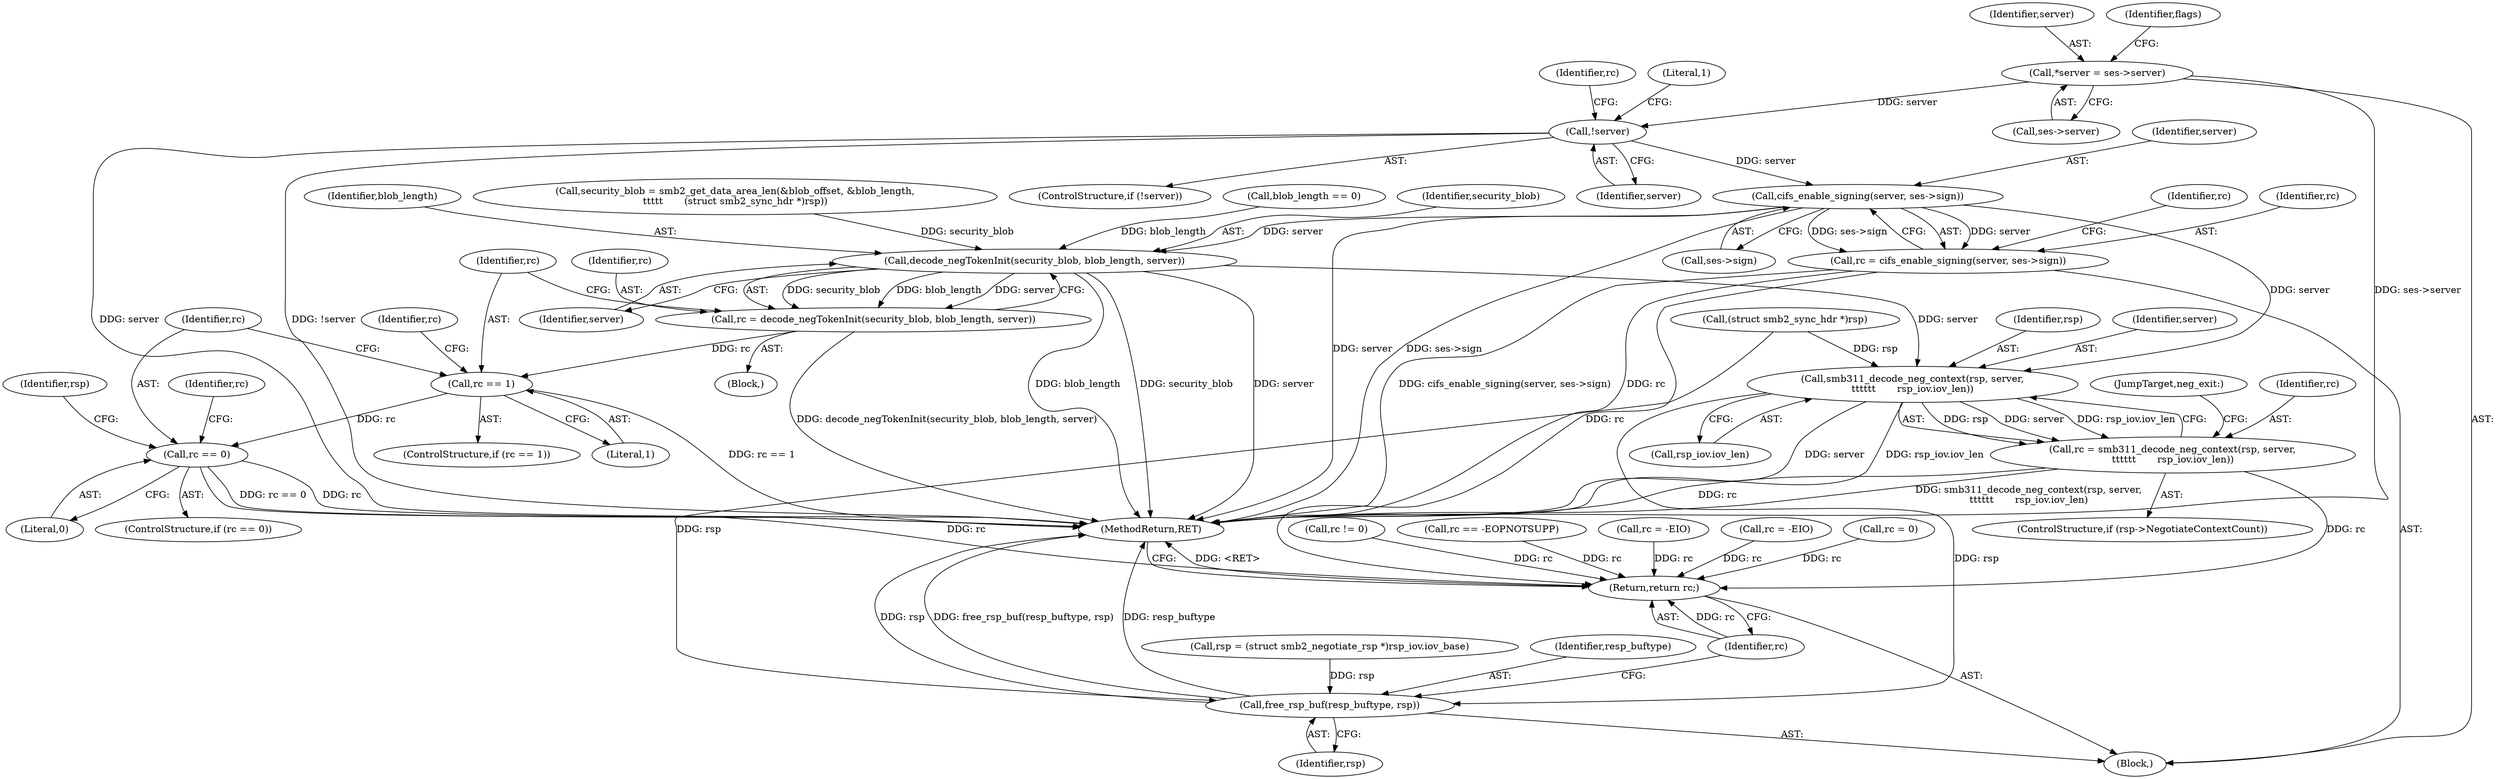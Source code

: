 digraph "0_linux_b57a55e2200ede754e4dc9cce4ba9402544b9365@pointer" {
"1000785" [label="(Call,cifs_enable_signing(server, ses->sign))"];
"1000143" [label="(Call,!server)"];
"1000126" [label="(Call,*server = ses->server)"];
"1000783" [label="(Call,rc = cifs_enable_signing(server, ses->sign))"];
"1000846" [label="(Return,return rc;)"];
"1000798" [label="(Call,decode_negTokenInit(security_blob, blob_length, server))"];
"1000796" [label="(Call,rc = decode_negTokenInit(security_blob, blob_length, server))"];
"1000803" [label="(Call,rc == 1)"];
"1000811" [label="(Call,rc == 0)"];
"1000832" [label="(Call,smb311_decode_neg_context(rsp, server,\n\t\t\t\t\t\t       rsp_iov.iov_len))"];
"1000830" [label="(Call,rc = smb311_decode_neg_context(rsp, server,\n\t\t\t\t\t\t       rsp_iov.iov_len))"];
"1000843" [label="(Call,free_rsp_buf(resp_buftype, rsp))"];
"1000442" [label="(Call,rsp = (struct smb2_negotiate_rsp *)rsp_iov.iov_base)"];
"1000830" [label="(Call,rc = smb311_decode_neg_context(rsp, server,\n\t\t\t\t\t\t       rsp_iov.iov_len))"];
"1000811" [label="(Call,rc == 0)"];
"1000842" [label="(JumpTarget,neg_exit:)"];
"1000461" [label="(Call,rc != 0)"];
"1000127" [label="(Identifier,server)"];
"1000136" [label="(Identifier,flags)"];
"1000804" [label="(Identifier,rc)"];
"1000802" [label="(ControlStructure,if (rc == 1))"];
"1000796" [label="(Call,rc = decode_negTokenInit(security_blob, blob_length, server))"];
"1000815" [label="(Identifier,rc)"];
"1000826" [label="(ControlStructure,if (rsp->NegotiateContextCount))"];
"1000795" [label="(Block,)"];
"1000144" [label="(Identifier,server)"];
"1000126" [label="(Call,*server = ses->server)"];
"1000114" [label="(Block,)"];
"1000801" [label="(Identifier,server)"];
"1000783" [label="(Call,rc = cifs_enable_signing(server, ses->sign))"];
"1000821" [label="(Identifier,rsp)"];
"1000834" [label="(Identifier,server)"];
"1000803" [label="(Call,rc == 1)"];
"1000846" [label="(Return,return rc;)"];
"1000142" [label="(ControlStructure,if (!server))"];
"1000450" [label="(Call,rc == -EOPNOTSUPP)"];
"1000791" [label="(Identifier,rc)"];
"1000813" [label="(Literal,0)"];
"1000786" [label="(Identifier,server)"];
"1000798" [label="(Call,decode_negTokenInit(security_blob, blob_length, server))"];
"1000800" [label="(Identifier,blob_length)"];
"1000787" [label="(Call,ses->sign)"];
"1000760" [label="(Call,security_blob = smb2_get_data_area_len(&blob_offset, &blob_length,\n\t\t\t\t\t       (struct smb2_sync_hdr *)rsp))"];
"1000128" [label="(Call,ses->server)"];
"1000847" [label="(Identifier,rc)"];
"1000771" [label="(Call,blob_length == 0)"];
"1000807" [label="(Identifier,rc)"];
"1000833" [label="(Identifier,rsp)"];
"1000679" [label="(Call,rc = -EIO)"];
"1000831" [label="(Identifier,rc)"];
"1000812" [label="(Identifier,rc)"];
"1000845" [label="(Identifier,rsp)"];
"1000814" [label="(Call,rc = -EIO)"];
"1000143" [label="(Call,!server)"];
"1000848" [label="(MethodReturn,RET)"];
"1000805" [label="(Literal,1)"];
"1000797" [label="(Identifier,rc)"];
"1000767" [label="(Call,(struct smb2_sync_hdr *)rsp)"];
"1000785" [label="(Call,cifs_enable_signing(server, ses->sign))"];
"1000835" [label="(Call,rsp_iov.iov_len)"];
"1000147" [label="(Literal,1)"];
"1000799" [label="(Identifier,security_blob)"];
"1000810" [label="(ControlStructure,if (rc == 0))"];
"1000832" [label="(Call,smb311_decode_neg_context(rsp, server,\n\t\t\t\t\t\t       rsp_iov.iov_len))"];
"1000806" [label="(Call,rc = 0)"];
"1000843" [label="(Call,free_rsp_buf(resp_buftype, rsp))"];
"1000154" [label="(Identifier,rc)"];
"1000784" [label="(Identifier,rc)"];
"1000844" [label="(Identifier,resp_buftype)"];
"1000785" -> "1000783"  [label="AST: "];
"1000785" -> "1000787"  [label="CFG: "];
"1000786" -> "1000785"  [label="AST: "];
"1000787" -> "1000785"  [label="AST: "];
"1000783" -> "1000785"  [label="CFG: "];
"1000785" -> "1000848"  [label="DDG: server"];
"1000785" -> "1000848"  [label="DDG: ses->sign"];
"1000785" -> "1000783"  [label="DDG: server"];
"1000785" -> "1000783"  [label="DDG: ses->sign"];
"1000143" -> "1000785"  [label="DDG: server"];
"1000785" -> "1000798"  [label="DDG: server"];
"1000785" -> "1000832"  [label="DDG: server"];
"1000143" -> "1000142"  [label="AST: "];
"1000143" -> "1000144"  [label="CFG: "];
"1000144" -> "1000143"  [label="AST: "];
"1000147" -> "1000143"  [label="CFG: "];
"1000154" -> "1000143"  [label="CFG: "];
"1000143" -> "1000848"  [label="DDG: server"];
"1000143" -> "1000848"  [label="DDG: !server"];
"1000126" -> "1000143"  [label="DDG: server"];
"1000126" -> "1000114"  [label="AST: "];
"1000126" -> "1000128"  [label="CFG: "];
"1000127" -> "1000126"  [label="AST: "];
"1000128" -> "1000126"  [label="AST: "];
"1000136" -> "1000126"  [label="CFG: "];
"1000126" -> "1000848"  [label="DDG: ses->server"];
"1000783" -> "1000114"  [label="AST: "];
"1000784" -> "1000783"  [label="AST: "];
"1000791" -> "1000783"  [label="CFG: "];
"1000783" -> "1000848"  [label="DDG: cifs_enable_signing(server, ses->sign)"];
"1000783" -> "1000848"  [label="DDG: rc"];
"1000783" -> "1000846"  [label="DDG: rc"];
"1000846" -> "1000114"  [label="AST: "];
"1000846" -> "1000847"  [label="CFG: "];
"1000847" -> "1000846"  [label="AST: "];
"1000848" -> "1000846"  [label="CFG: "];
"1000846" -> "1000848"  [label="DDG: <RET>"];
"1000847" -> "1000846"  [label="DDG: rc"];
"1000806" -> "1000846"  [label="DDG: rc"];
"1000679" -> "1000846"  [label="DDG: rc"];
"1000814" -> "1000846"  [label="DDG: rc"];
"1000461" -> "1000846"  [label="DDG: rc"];
"1000450" -> "1000846"  [label="DDG: rc"];
"1000811" -> "1000846"  [label="DDG: rc"];
"1000830" -> "1000846"  [label="DDG: rc"];
"1000798" -> "1000796"  [label="AST: "];
"1000798" -> "1000801"  [label="CFG: "];
"1000799" -> "1000798"  [label="AST: "];
"1000800" -> "1000798"  [label="AST: "];
"1000801" -> "1000798"  [label="AST: "];
"1000796" -> "1000798"  [label="CFG: "];
"1000798" -> "1000848"  [label="DDG: blob_length"];
"1000798" -> "1000848"  [label="DDG: security_blob"];
"1000798" -> "1000848"  [label="DDG: server"];
"1000798" -> "1000796"  [label="DDG: security_blob"];
"1000798" -> "1000796"  [label="DDG: blob_length"];
"1000798" -> "1000796"  [label="DDG: server"];
"1000760" -> "1000798"  [label="DDG: security_blob"];
"1000771" -> "1000798"  [label="DDG: blob_length"];
"1000798" -> "1000832"  [label="DDG: server"];
"1000796" -> "1000795"  [label="AST: "];
"1000797" -> "1000796"  [label="AST: "];
"1000804" -> "1000796"  [label="CFG: "];
"1000796" -> "1000848"  [label="DDG: decode_negTokenInit(security_blob, blob_length, server)"];
"1000796" -> "1000803"  [label="DDG: rc"];
"1000803" -> "1000802"  [label="AST: "];
"1000803" -> "1000805"  [label="CFG: "];
"1000804" -> "1000803"  [label="AST: "];
"1000805" -> "1000803"  [label="AST: "];
"1000807" -> "1000803"  [label="CFG: "];
"1000812" -> "1000803"  [label="CFG: "];
"1000803" -> "1000848"  [label="DDG: rc == 1"];
"1000803" -> "1000811"  [label="DDG: rc"];
"1000811" -> "1000810"  [label="AST: "];
"1000811" -> "1000813"  [label="CFG: "];
"1000812" -> "1000811"  [label="AST: "];
"1000813" -> "1000811"  [label="AST: "];
"1000815" -> "1000811"  [label="CFG: "];
"1000821" -> "1000811"  [label="CFG: "];
"1000811" -> "1000848"  [label="DDG: rc == 0"];
"1000811" -> "1000848"  [label="DDG: rc"];
"1000832" -> "1000830"  [label="AST: "];
"1000832" -> "1000835"  [label="CFG: "];
"1000833" -> "1000832"  [label="AST: "];
"1000834" -> "1000832"  [label="AST: "];
"1000835" -> "1000832"  [label="AST: "];
"1000830" -> "1000832"  [label="CFG: "];
"1000832" -> "1000848"  [label="DDG: server"];
"1000832" -> "1000848"  [label="DDG: rsp_iov.iov_len"];
"1000832" -> "1000830"  [label="DDG: rsp"];
"1000832" -> "1000830"  [label="DDG: server"];
"1000832" -> "1000830"  [label="DDG: rsp_iov.iov_len"];
"1000767" -> "1000832"  [label="DDG: rsp"];
"1000832" -> "1000843"  [label="DDG: rsp"];
"1000830" -> "1000826"  [label="AST: "];
"1000831" -> "1000830"  [label="AST: "];
"1000842" -> "1000830"  [label="CFG: "];
"1000830" -> "1000848"  [label="DDG: smb311_decode_neg_context(rsp, server,\n\t\t\t\t\t\t       rsp_iov.iov_len)"];
"1000830" -> "1000848"  [label="DDG: rc"];
"1000843" -> "1000114"  [label="AST: "];
"1000843" -> "1000845"  [label="CFG: "];
"1000844" -> "1000843"  [label="AST: "];
"1000845" -> "1000843"  [label="AST: "];
"1000847" -> "1000843"  [label="CFG: "];
"1000843" -> "1000848"  [label="DDG: free_rsp_buf(resp_buftype, rsp)"];
"1000843" -> "1000848"  [label="DDG: resp_buftype"];
"1000843" -> "1000848"  [label="DDG: rsp"];
"1000442" -> "1000843"  [label="DDG: rsp"];
"1000767" -> "1000843"  [label="DDG: rsp"];
}
